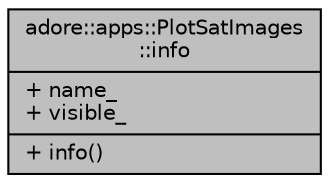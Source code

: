 digraph "adore::apps::PlotSatImages::info"
{
 // LATEX_PDF_SIZE
  edge [fontname="Helvetica",fontsize="10",labelfontname="Helvetica",labelfontsize="10"];
  node [fontname="Helvetica",fontsize="10",shape=record];
  Node1 [label="{adore::apps::PlotSatImages\l::info\n|+ name_\l+ visible_\l|+ info()\l}",height=0.2,width=0.4,color="black", fillcolor="grey75", style="filled", fontcolor="black",tooltip=" "];
}

